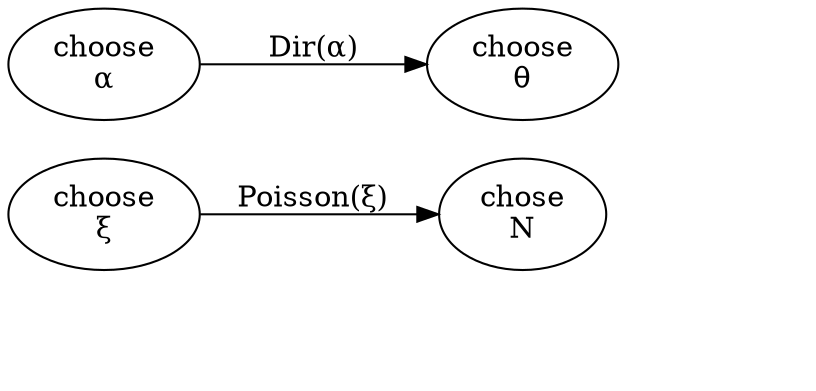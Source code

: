 digraph G {

    rankdir=LR

    S1, S2, S3 [shape=plaintext, style=invis]
    S1 ->  S2 -> S3 [style=invis]

    choose_eta [label="choose\nξ"]
    choose_N [label="chose\nN"]
    choose_alpha [label="choose\nα"]
    choose_theta [label="choose\nθ"]

    choose_eta -> choose_N [label="Poisson(ξ)"]
    choose_alpha -> choose_theta [label="Dir(α)"]
    
    /*
    alpha, beta [shape=plaintext, fontname=arial, fontsize=10]
    theta, phi [shape=rect]

    alpha -> theta
    beta -> phi
    theta -> zeta 
    phi -> zeta
    */
    /*
    {rank=same; S1; beta; phi}
    {rank=same; S2; alpha; theta}
    {rank=same; S3; zeta}
    */
}